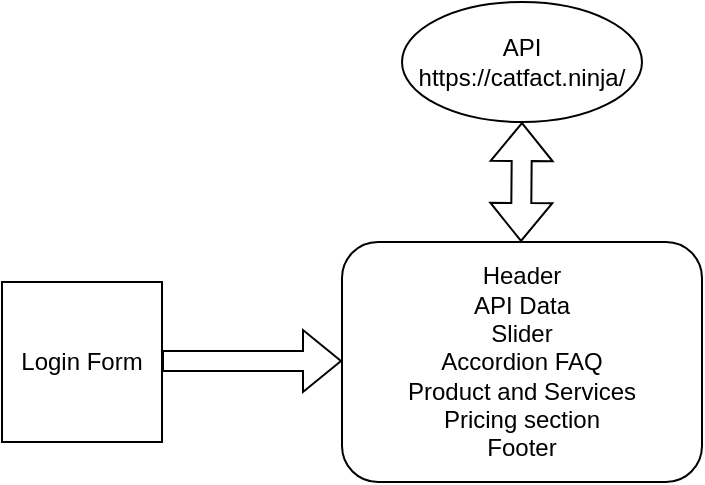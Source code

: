 <mxfile version="24.3.1" type="github">
  <diagram name="Page-1" id="B31hKMBzb777jyXyPJCF">
    <mxGraphModel dx="794" dy="412" grid="1" gridSize="10" guides="1" tooltips="1" connect="1" arrows="1" fold="1" page="1" pageScale="1" pageWidth="850" pageHeight="1100" math="0" shadow="0">
      <root>
        <mxCell id="0" />
        <mxCell id="1" parent="0" />
        <mxCell id="wwRH5zeaDOmvwE6yOPtP-1" value="Login Form" style="whiteSpace=wrap;html=1;aspect=fixed;" vertex="1" parent="1">
          <mxGeometry x="100" y="390" width="80" height="80" as="geometry" />
        </mxCell>
        <mxCell id="wwRH5zeaDOmvwE6yOPtP-2" value="" style="shape=flexArrow;endArrow=classic;html=1;rounded=0;" edge="1" parent="1">
          <mxGeometry width="50" height="50" relative="1" as="geometry">
            <mxPoint x="180" y="429.5" as="sourcePoint" />
            <mxPoint x="270" y="429.5" as="targetPoint" />
          </mxGeometry>
        </mxCell>
        <mxCell id="wwRH5zeaDOmvwE6yOPtP-3" value="Header&lt;div&gt;API Data&lt;/div&gt;&lt;div&gt;Slider&lt;/div&gt;&lt;div&gt;Accordion FAQ&lt;/div&gt;&lt;div&gt;Product and Services&lt;/div&gt;&lt;div&gt;Pricing section&lt;/div&gt;&lt;div&gt;Footer&lt;/div&gt;" style="rounded=1;whiteSpace=wrap;html=1;" vertex="1" parent="1">
          <mxGeometry x="270" y="370" width="180" height="120" as="geometry" />
        </mxCell>
        <mxCell id="wwRH5zeaDOmvwE6yOPtP-4" value="" style="shape=flexArrow;endArrow=classic;startArrow=classic;html=1;rounded=0;" edge="1" parent="1">
          <mxGeometry width="100" height="100" relative="1" as="geometry">
            <mxPoint x="359.5" y="370" as="sourcePoint" />
            <mxPoint x="360" y="310" as="targetPoint" />
          </mxGeometry>
        </mxCell>
        <mxCell id="wwRH5zeaDOmvwE6yOPtP-5" value="API&lt;br&gt;https://catfact.ninja/" style="ellipse;whiteSpace=wrap;html=1;" vertex="1" parent="1">
          <mxGeometry x="300" y="250" width="120" height="60" as="geometry" />
        </mxCell>
      </root>
    </mxGraphModel>
  </diagram>
</mxfile>
